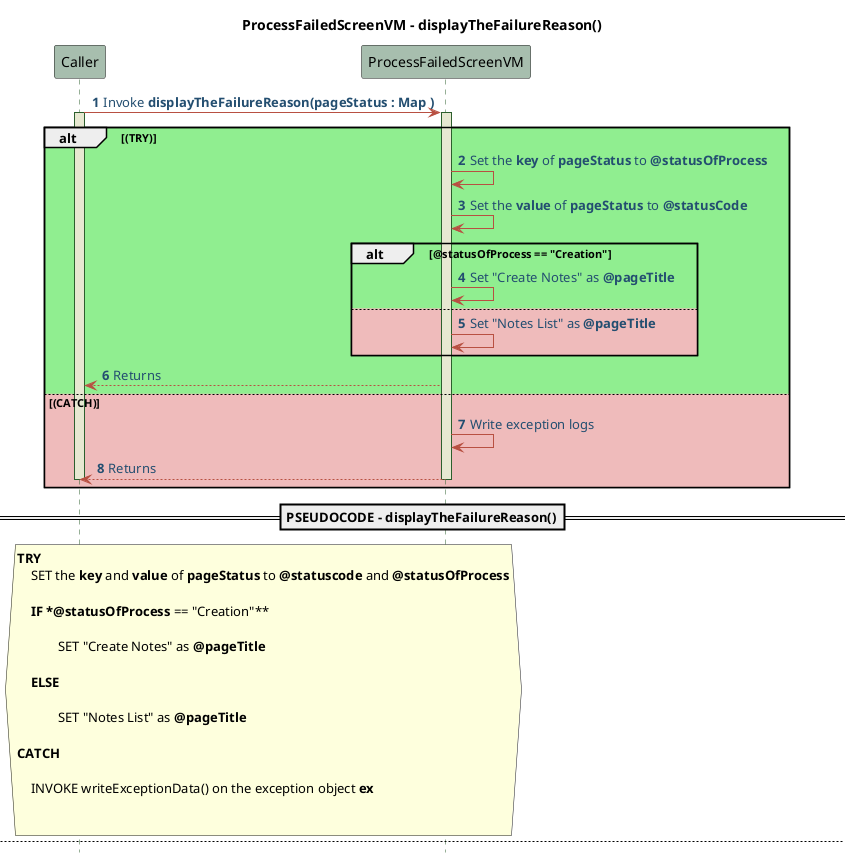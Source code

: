 @startuml ProcessFailedScreenVM - sequence - Pseudo 
!define POSITIVERESPONSE 90EE90

!define NEGATIVEERESPONSE EFBBBB

!define NUETRALRESPONSE F2DC79

skinparam sequence{
    ParticipantBackgroundColor #A7BEAE

    LifeLineBackgroundColor #E7E8D1

    LifeLineBorderColor #2C5F2D

    ActorBackgroundColor #FC766AFF

    ActorBorderColor #FC766AFF

    ArrowColor #B85042

    ArrowFontColor #234E70

}

title ProcessFailedScreenVM - displayTheFailureReason() 
autonumber 1
hide footbox 
Caller -> ProcessFailedScreenVM : Invoke **displayTheFailureReason(pageStatus : Map )**
activate Caller 
activate ProcessFailedScreenVM 
alt #POSITIVERESPONSE (TRY)
ProcessFailedScreenVM -> ProcessFailedScreenVM : Set the **key** of **pageStatus** to **@statusOfProcess**
ProcessFailedScreenVM -> ProcessFailedScreenVM : Set the **value** of **pageStatus** to **@statusCode**
alt #POSITIVERESPONSE **@statusOfProcess** == "Creation"
    ProcessFailedScreenVM -> ProcessFailedScreenVM : Set "Create Notes" as **@pageTitle**
Else #NEGATIVEERESPONSE
    ProcessFailedScreenVM -> ProcessFailedScreenVM : Set "Notes List" as **@pageTitle**
end 
ProcessFailedScreenVM --> Caller : Returns 
else #NEGATIVEERESPONSE (CATCH)
ProcessFailedScreenVM -> ProcessFailedScreenVM : Write exception logs
ProcessFailedScreenVM --> Caller : Returns
deactivate Caller 
deactivate ProcessFailedScreenVM 
end 

==PSEUDOCODE - displayTheFailureReason()==
hnote across 
    **TRY** 
        SET the **key** and **value** of **pageStatus** to **@statuscode** and **@statusOfProcess**

        **IF *@statusOfProcess** == "Creation"**

                SET "Create Notes" as **@pageTitle**

        **ELSE**
    
                SET "Notes List" as **@pageTitle**
        
    **CATCH** 

        INVOKE writeExceptionData() on the exception object **ex**


end hnote 


newpage ProcessFailedScreenVM - navigateToHomeScreen()
autonumber 1
hide footbox 
Caller -> ProcessFailedScreenVM : Invoke **navigateToHomeScreen()**
activate Caller 
activate ProcessFailedScreenVM
alt #POSITIVERESPONSE (TRY)
ProcessFailedScreenVM -> ProcessFailedScreenVM : Push the **HomeScreen.config** to the **navigationStream** 
ProcessFailedScreenVM --> Caller : Returns
else #NEGATIVEERESPONSE (CATCH)
ProcessFailedScreenVM -> ProcessFailedScreenVM : Write exception logs
ProcessFailedScreenVM --> Caller : Returns
deactivate Caller 
deactivate ProcessFailedScreenVM 
end 

==PSEUDOCODE - navigateToHomeScreen()==
hnote across 
    **TRY**

        PUSH the **HomeScreen.pageconfig** as config in navigation stream
        
    **CATCH** 

        INVOKE **writeExceptionData()** on the exception object **ex**
end hnote 
@enduml 